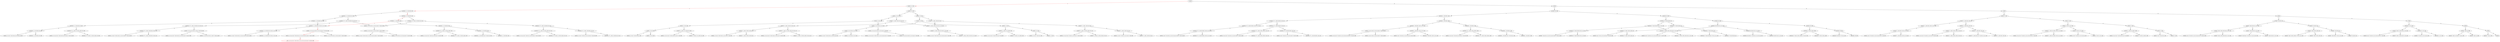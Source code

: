 strict digraph G {
  1 [ label="s3,N,[]" ];
  2 [ label="s5,N,[1, 2, 5, 9]" ];
  3 [ label="s1,N,[16, 1, 2, 19, 20, 5, 9]" ];
  4 [ label="s4,N,[16, 1, 2, 19, 20, 5, 9, 10]" ];
  5 [ label="s7,N,[16, 17, 1, 18, 2, 19, 20, 5, 9, 10, 11]" ];
  6 [ label="s0,N,[1, 2, 5, 9, 10, 11, 13, 14, 16, 17, 18, 19, 20]" ];
  7 [ label="s2,N,[1, 2, 5, 9, 10, 11, 13, 14, 16, 17, 18, 19, 20]" ];
  8 [ label="s6,N,[1, 2, 5, 6, 7, 8, 9, 10, 11, 12, 13, 14, 15, 16, 17, 18, 19, 20]" ];
  9 [ label="s6,N,[1, 2, 5, 9, 10, 11, 13, 14, 16, 17, 18, 19, 20]" ];
  10 [ label="s0,N,[16, 17, 1, 18, 2, 19, 20, 5, 9, 10, 11]" ];
  11 [ label="s2,N,[1, 2, 3, 4, 5, 9, 10, 11, 16, 17, 18, 19, 20]" ];
  12 [ label="s6,N,[1, 2, 3, 4, 5, 6, 7, 8, 9, 10, 11, 12, 15, 16, 17, 18, 19, 20]" ];
  13 [ label="s6,N,[1, 2, 3, 4, 5, 9, 10, 11, 16, 17, 18, 19, 20]" ];
  14 [ label="s2,N,[16, 17, 1, 18, 2, 19, 20, 5, 9, 10, 11]" ];
  15 [ label="s6,N,[1, 2, 5, 6, 7, 8, 9, 10, 11, 12, 15, 16, 17, 18, 19, 20]" ];
  16 [ label="s6,N,[16, 17, 1, 18, 2, 19, 20, 5, 9, 10, 11]" ];
  17 [ label="s7,N,[16, 1, 2, 19, 20, 5, 9, 10]" ];
  18 [ label="s0,N,[16, 1, 2, 19, 20, 5, 9, 10, 11, 13, 14]" ];
  19 [ label="s2,N,[1, 2, 3, 4, 5, 9, 10, 11, 13, 14, 16, 17, 18, 19, 20]" ];
  20 [ label="s6,Y,[1, 2, 3, 4, 5, 6, 7, 8, 9, 10, 11, 12, 13, 14, 15, 16, 17, 18, 19, 20]" ];
  21 [ color="red" label="_,Y,[1, 2, 3, 4, 5, 6, 7, 8, 9, 10, 11, 12, 13, 14, 15, 16, 17, 18, 19, 20]" ];
  22 [ label="s6,N,[1, 2, 3, 4, 5, 9, 10, 11, 13, 14, 16, 17, 18, 19, 20]" ];
  23 [ label="s2,N,[16, 1, 2, 19, 20, 5, 9, 10, 11, 13, 14]" ];
  24 [ label="s6,N,[1, 2, 5, 6, 7, 8, 9, 10, 11, 12, 13, 14, 15, 16, 19, 20]" ];
  25 [ label="s6,N,[16, 1, 2, 19, 20, 5, 9, 10, 11, 13, 14]" ];
  26 [ label="s0,N,[16, 1, 2, 19, 20, 5, 9, 10]" ];
  27 [ label="s2,N,[16, 17, 1, 18, 2, 3, 19, 4, 20, 5, 9, 10]" ];
  28 [ label="s6,N,[1, 2, 3, 4, 5, 6, 7, 8, 9, 10, 12, 15, 16, 17, 18, 19, 20]" ];
  29 [ label="s6,N,[16, 17, 1, 18, 2, 3, 19, 4, 20, 5, 9, 10]" ];
  30 [ label="s2,N,[16, 1, 2, 19, 20, 5, 9, 10]" ];
  31 [ label="s6,N,[1, 2, 5, 6, 7, 8, 9, 10, 12, 15, 16, 19, 20]" ];
  32 [ label="s6,N,[16, 1, 2, 19, 20, 5, 9, 10]" ];
  33 [ label="s4,N,[16, 1, 2, 19, 20, 5, 9]" ];
  34 [ label="s7,N,[16, 17, 1, 18, 2, 19, 20, 5, 9, 11]" ];
  35 [ label="s0,N,[16, 17, 1, 18, 2, 19, 20, 5, 9, 11]" ];
  36 [ label="s2,N,[16, 17, 1, 18, 2, 3, 19, 4, 20, 5, 9, 11]" ];
  37 [ label="s6,N,[1, 2, 3, 4, 5, 6, 7, 8, 9, 11, 12, 15, 16, 17, 18, 19, 20]" ];
  38 [ label="s6,N,[16, 17, 1, 18, 2, 3, 19, 4, 20, 5, 9, 11]" ];
  39 [ label="s2,N,[16, 17, 1, 18, 2, 19, 20, 5, 9, 11]" ];
  40 [ label="s6,N,[1, 2, 5, 6, 7, 8, 9, 11, 12, 15, 16, 17, 18, 19, 20]" ];
  41 [ label="s6,N,[16, 17, 1, 18, 2, 19, 20, 5, 9, 11]" ];
  42 [ label="s7,N,[16, 1, 2, 19, 20, 5, 9]" ];
  43 [ label="s0,N,[16, 1, 2, 19, 20, 5, 9]" ];
  44 [ label="s2,N,[16, 17, 1, 18, 2, 3, 19, 4, 20, 5, 9]" ];
  45 [ label="s6,N,[1, 2, 3, 4, 5, 6, 7, 8, 9, 12, 15, 16, 17, 18, 19, 20]" ];
  46 [ label="s6,N,[16, 17, 1, 18, 2, 3, 19, 4, 20, 5, 9]" ];
  47 [ label="s2,N,[16, 1, 2, 19, 20, 5, 9]" ];
  48 [ label="s6,N,[16, 1, 2, 19, 20, 5, 6, 7, 8, 9, 12, 15]" ];
  49 [ label="s6,N,[16, 1, 2, 19, 20, 5, 9]" ];
  50 [ label="s1,N,[1, 2, 5, 9]" ];
  51 [ label="s4,N,[1, 2, 5, 9, 10]" ];
  52 [ label="s7,N,[17, 1, 18, 2, 19, 5, 9, 10, 11]" ];
  53 [ label="s0,N,[17, 1, 18, 2, 19, 5, 9, 10, 11, 13, 14]" ];
  54 [ label="s2,N,[17, 1, 18, 2, 19, 5, 9, 10, 11, 13, 14]" ];
  55 [ label="s6,N,[1, 2, 5, 6, 7, 8, 9, 10, 11, 12, 13, 14, 15, 17, 18, 19]" ];
  56 [ label="s6,N,[17, 1, 18, 2, 19, 5, 9, 10, 11, 13, 14]" ];
  57 [ label="s0,N,[17, 1, 18, 2, 19, 5, 9, 10, 11]" ];
  58 [ label="s2,N,[17, 1, 18, 2, 3, 19, 4, 20, 5, 9, 10, 11]" ];
  59 [ label="s6,N,[1, 2, 3, 4, 5, 6, 7, 8, 9, 10, 11, 12, 15, 17, 18, 19, 20]" ];
  60 [ label="s6,N,[17, 1, 18, 2, 3, 19, 4, 20, 5, 9, 10, 11]" ];
  61 [ label="s2,N,[17, 1, 18, 2, 19, 5, 9, 10, 11]" ];
  62 [ label="s6,N,[1, 2, 5, 6, 7, 8, 9, 10, 11, 12, 15, 17, 18, 19]" ];
  63 [ label="s6,N,[17, 1, 18, 2, 19, 5, 9, 10, 11]" ];
  64 [ label="s7,N,[1, 2, 5, 9, 10]" ];
  65 [ label="s0,N,[1, 2, 5, 9, 10, 11, 13, 14]" ];
  66 [ label="s2,N,[1, 2, 3, 4, 5, 9, 10, 11, 13, 14, 17, 18, 20]" ];
  67 [ label="s6,N,[1, 2, 3, 4, 5, 6, 7, 8, 9, 10, 11, 12, 13, 14, 15, 17, 18, 20]" ];
  68 [ label="s6,N,[1, 2, 3, 4, 5, 9, 10, 11, 13, 14, 17, 18, 20]" ];
  69 [ label="s2,N,[1, 2, 5, 9, 10, 11, 13, 14]" ];
  70 [ label="s6,N,[1, 2, 5, 6, 7, 8, 9, 10, 11, 12, 13, 14, 15]" ];
  71 [ label="s6,N,[1, 2, 5, 9, 10, 11, 13, 14]" ];
  72 [ label="s0,N,[1, 2, 5, 9, 10]" ];
  73 [ label="s2,N,[17, 1, 18, 2, 3, 4, 20, 5, 9, 10]" ];
  74 [ label="s6,N,[1, 2, 3, 4, 5, 6, 7, 8, 9, 10, 12, 15, 17, 18, 20]" ];
  75 [ label="s6,N,[17, 1, 18, 2, 3, 4, 20, 5, 9, 10]" ];
  76 [ label="s2,N,[1, 2, 5, 9, 10]" ];
  77 [ label="s6,N,[1, 2, 5, 6, 7, 8, 9, 10, 12, 15]" ];
  78 [ label="s6,N,[1, 2, 5, 9, 10]" ];
  79 [ label="s4,N,[1, 2, 5, 9]" ];
  80 [ label="s7,N,[17, 1, 18, 2, 19, 5, 9, 11]" ];
  81 [ label="s0,N,[17, 1, 18, 2, 19, 5, 9, 11]" ];
  82 [ label="s2,N,[17, 1, 18, 2, 3, 19, 4, 20, 5, 9, 11]" ];
  83 [ label="s6,N,[1, 2, 3, 4, 5, 6, 7, 8, 9, 11, 12, 15, 17, 18, 19, 20]" ];
  84 [ label="s6,N,[17, 1, 18, 2, 3, 19, 4, 20, 5, 9, 11]" ];
  85 [ label="s2,N,[17, 1, 18, 2, 19, 5, 9, 11]" ];
  86 [ label="s6,N,[1, 2, 5, 6, 7, 8, 9, 11, 12, 15, 17, 18, 19]" ];
  87 [ label="s6,N,[17, 1, 18, 2, 19, 5, 9, 11]" ];
  88 [ label="s7,N,[1, 2, 5, 9]" ];
  89 [ label="s0,N,[1, 2, 5, 9]" ];
  90 [ label="s2,N,[17, 1, 18, 2, 3, 4, 20, 5, 9]" ];
  91 [ label="s6,N,[1, 2, 3, 4, 5, 6, 7, 8, 9, 12, 15, 17, 18, 20]" ];
  92 [ label="s6,N,[17, 1, 18, 2, 3, 4, 20, 5, 9]" ];
  93 [ label="s2,N,[1, 2, 5, 9]" ];
  94 [ label="s6,N,[1, 2, 5, 6, 7, 8, 9, 12, 15]" ];
  95 [ label="s6,N,[1, 2, 5, 9]" ];
  96 [ label="s5,N,[]" ];
  97 [ label="s1,N,[16, 19, 20]" ];
  98 [ label="s4,N,[16, 1, 19, 20, 5, 10]" ];
  99 [ label="s7,N,[16, 17, 1, 18, 19, 20, 5, 10, 11]" ];
  100 [ label="s0,N,[16, 17, 1, 18, 19, 20, 5, 10, 11, 13, 14]" ];
  101 [ label="s2,N,[16, 17, 1, 18, 19, 20, 5, 10, 11, 13, 14]" ];
  102 [ label="s6,N,[1, 5, 6, 7, 8, 10, 11, 12, 13, 14, 15, 16, 17, 18, 19, 20]" ];
  103 [ label="s6,N,[16, 17, 1, 18, 19, 20, 5, 10, 11, 13, 14]" ];
  104 [ label="s0,N,[16, 17, 1, 18, 19, 20, 5, 10, 11]" ];
  105 [ label="s2,N,[16, 17, 1, 18, 3, 19, 4, 20, 5, 10, 11]" ];
  106 [ label="s6,N,[1, 3, 4, 5, 6, 7, 8, 10, 11, 12, 15, 16, 17, 18, 19, 20]" ];
  107 [ label="s6,N,[16, 17, 1, 18, 3, 19, 4, 20, 5, 10, 11]" ];
  108 [ label="s2,N,[16, 17, 1, 18, 19, 20, 5, 10, 11]" ];
  109 [ label="s6,N,[1, 5, 6, 7, 8, 10, 11, 12, 15, 16, 17, 18, 19, 20]" ];
  110 [ label="s6,N,[16, 17, 1, 18, 19, 20, 5, 10, 11]" ];
  111 [ label="s7,N,[16, 1, 19, 20, 5, 10]" ];
  112 [ label="s0,N,[16, 1, 19, 20, 5, 10, 11, 13, 14]" ];
  113 [ label="s2,N,[1, 3, 4, 5, 10, 11, 13, 14, 16, 17, 18, 19, 20]" ];
  114 [ label="s6,N,[1, 3, 4, 5, 6, 7, 8, 10, 11, 12, 13, 14, 15, 16, 17, 18, 19, 20]" ];
  115 [ label="s6,N,[1, 3, 4, 5, 10, 11, 13, 14, 16, 17, 18, 19, 20]" ];
  116 [ label="s2,N,[16, 1, 19, 20, 5, 10, 11, 13, 14]" ];
  117 [ label="s6,N,[1, 5, 6, 7, 8, 10, 11, 12, 13, 14, 15, 16, 19, 20]" ];
  118 [ label="s6,N,[16, 1, 19, 20, 5, 10, 11, 13, 14]" ];
  119 [ label="s0,N,[16, 1, 19, 20, 5, 10]" ];
  120 [ label="s2,N,[16, 17, 1, 18, 3, 19, 4, 20, 5, 10]" ];
  121 [ label="s6,N,[1, 3, 4, 5, 6, 7, 8, 10, 12, 15, 16, 17, 18, 19, 20]" ];
  122 [ label="s6,N,[16, 17, 1, 18, 3, 19, 4, 20, 5, 10]" ];
  123 [ label="s2,N,[16, 1, 19, 20, 5, 10]" ];
  124 [ label="s6,N,[16, 1, 19, 20, 5, 6, 7, 8, 10, 12, 15]" ];
  125 [ label="s6,N,[16, 1, 19, 20, 5, 10]" ];
  126 [ label="s4,N,[16, 19, 20]" ];
  127 [ label="s7,N,[16, 17, 18, 19, 20, 11]" ];
  128 [ label="s0,N,[16, 17, 18, 19, 20, 10, 11, 13, 14]" ];
  129 [ label="s2,N,[16, 17, 18, 3, 19, 4, 20, 10, 11, 13, 14]" ];
  130 [ label="s6,N,[3, 4, 6, 7, 8, 10, 11, 12, 13, 14, 15, 16, 17, 18, 19, 20]" ];
  131 [ label="s6,N,[16, 17, 18, 3, 19, 4, 20, 10, 11, 13, 14]" ];
  132 [ label="s2,N,[16, 17, 18, 19, 20, 10, 11, 13, 14]" ];
  133 [ label="s6,N,[6, 7, 8, 10, 11, 12, 13, 14, 15, 16, 17, 18, 19, 20]" ];
  134 [ label="s6,N,[16, 17, 18, 19, 20, 10, 11, 13, 14]" ];
  135 [ label="s0,N,[16, 17, 18, 19, 20, 11]" ];
  136 [ label="s2,N,[16, 17, 18, 3, 19, 4, 20, 11]" ];
  137 [ label="s6,N,[3, 4, 6, 7, 8, 11, 12, 15, 16, 17, 18, 19, 20]" ];
  138 [ label="s6,N,[16, 17, 18, 3, 19, 4, 20, 11]" ];
  139 [ label="s2,N,[16, 17, 18, 19, 20, 11]" ];
  140 [ label="s6,N,[16, 17, 18, 19, 20, 6, 7, 8, 11, 12, 15]" ];
  141 [ label="s6,N,[16, 17, 18, 19, 20, 11]" ];
  142 [ label="s7,N,[16, 19, 20]" ];
  143 [ label="s0,N,[16, 19, 20, 10, 11, 13, 14]" ];
  144 [ label="s2,N,[16, 19, 20, 10, 11, 13, 14]" ];
  145 [ label="s6,N,[16, 19, 20, 6, 7, 8, 10, 11, 12, 13, 14, 15]" ];
  146 [ label="s6,N,[16, 19, 20, 10, 11, 13, 14]" ];
  147 [ label="s0,N,[16, 19, 20]" ];
  148 [ label="s2,N,[16, 17, 18, 3, 19, 4, 20]" ];
  149 [ label="s6,N,[16, 17, 18, 3, 19, 4, 20, 6, 7, 8, 12, 15]" ];
  150 [ label="s6,N,[16, 17, 18, 3, 19, 4, 20]" ];
  151 [ label="s2,N,[16, 19, 20]" ];
  152 [ label="s6,N,[16, 19, 20, 6, 7, 8, 12, 15]" ];
  153 [ label="s6,N,[16, 19, 20]" ];
  154 [ label="s1,N,[]" ];
  155 [ label="s4,N,[1, 5, 10]" ];
  156 [ label="s7,N,[17, 1, 18, 19, 5, 10, 11]" ];
  157 [ label="s0,N,[17, 1, 18, 19, 5, 10, 11, 13, 14]" ];
  158 [ label="s2,N,[17, 1, 18, 19, 5, 10, 11, 13, 14]" ];
  159 [ label="s6,N,[1, 5, 6, 7, 8, 10, 11, 12, 13, 14, 15, 17, 18, 19]" ];
  160 [ label="s6,N,[17, 1, 18, 19, 5, 10, 11, 13, 14]" ];
  161 [ label="s0,N,[17, 1, 18, 19, 5, 10, 11]" ];
  162 [ label="s2,N,[17, 1, 18, 3, 19, 4, 20, 5, 10, 11]" ];
  163 [ label="s6,N,[1, 3, 4, 5, 6, 7, 8, 10, 11, 12, 15, 17, 18, 19, 20]" ];
  164 [ label="s6,N,[17, 1, 18, 3, 19, 4, 20, 5, 10, 11]" ];
  165 [ label="s2,N,[17, 1, 18, 19, 5, 10, 11]" ];
  166 [ label="s6,N,[17, 1, 18, 19, 5, 6, 7, 8, 10, 11, 12, 15]" ];
  167 [ label="s6,N,[17, 1, 18, 19, 5, 10, 11]" ];
  168 [ label="s7,N,[1, 5, 10]" ];
  169 [ label="s0,N,[1, 5, 10, 11, 13, 14]" ];
  170 [ label="s2,N,[17, 1, 18, 3, 4, 20, 5, 10, 11, 13, 14]" ];
  171 [ label="s6,N,[1, 3, 4, 5, 6, 7, 8, 10, 11, 12, 13, 14, 15, 17, 18, 20]" ];
  172 [ label="s6,N,[17, 1, 18, 3, 4, 20, 5, 10, 11, 13, 14]" ];
  173 [ label="s2,N,[1, 5, 10, 11, 13, 14]" ];
  174 [ label="s6,N,[1, 5, 6, 7, 8, 10, 11, 12, 13, 14, 15]" ];
  175 [ label="s6,N,[1, 5, 10, 11, 13, 14]" ];
  176 [ label="s0,N,[1, 5, 10]" ];
  177 [ label="s2,N,[17, 1, 18, 3, 4, 20, 5, 10]" ];
  178 [ label="s6,N,[1, 3, 4, 5, 6, 7, 8, 10, 12, 15, 17, 18, 20]" ];
  179 [ label="s6,N,[17, 1, 18, 3, 4, 20, 5, 10]" ];
  180 [ label="s2,N,[1, 5, 10]" ];
  181 [ label="s6,N,[1, 5, 6, 7, 8, 10, 12, 15]" ];
  182 [ label="s6,N,[1, 5, 10]" ];
  183 [ label="s4,N,[]" ];
  184 [ label="s7,N,[17, 18, 19, 11]" ];
  185 [ label="s0,N,[17, 18, 19, 10, 11, 13, 14]" ];
  186 [ label="s2,N,[17, 18, 3, 19, 4, 20, 10, 11, 13, 14]" ];
  187 [ label="s6,N,[3, 4, 6, 7, 8, 10, 11, 12, 13, 14, 15, 17, 18, 19, 20]" ];
  188 [ label="s6,N,[17, 18, 3, 19, 4, 20, 10, 11, 13, 14]" ];
  189 [ label="s2,N,[17, 18, 19, 10, 11, 13, 14]" ];
  190 [ label="s6,N,[17, 18, 19, 6, 7, 8, 10, 11, 12, 13, 14, 15]" ];
  191 [ label="s6,N,[17, 18, 19, 10, 11, 13, 14]" ];
  192 [ label="s0,N,[17, 18, 19, 11]" ];
  193 [ label="s2,N,[17, 18, 3, 19, 4, 20, 11]" ];
  194 [ label="s6,N,[17, 18, 3, 19, 4, 20, 6, 7, 8, 11, 12, 15]" ];
  195 [ label="s6,N,[17, 18, 3, 19, 4, 20, 11]" ];
  196 [ label="s2,N,[17, 18, 19, 11]" ];
  197 [ label="s6,N,[17, 18, 19, 6, 7, 8, 11, 12, 15]" ];
  198 [ label="s6,N,[17, 18, 19, 11]" ];
  199 [ label="s7,N,[]" ];
  200 [ label="s0,N,[10, 11, 13, 14]" ];
  201 [ label="s2,N,[17, 18, 3, 4, 20, 10, 11, 13, 14]" ];
  202 [ label="s6,N,[3, 4, 6, 7, 8, 10, 11, 12, 13, 14, 15, 17, 18, 20]" ];
  203 [ label="s6,N,[17, 18, 3, 4, 20, 10, 11, 13, 14]" ];
  204 [ label="s2,N,[10, 11, 13, 14]" ];
  205 [ label="s6,N,[6, 7, 8, 10, 11, 12, 13, 14, 15]" ];
  206 [ label="s6,N,[10, 11, 13, 14]" ];
  207 [ label="s0,N,[]" ];
  208 [ label="s2,N,[17, 18, 3, 4, 20]" ];
  209 [ label="s6,N,[17, 18, 3, 4, 20, 6, 7, 8, 12, 15]" ];
  210 [ label="s6,N,[17, 18, 3, 4, 20]" ];
  211 [ label="s2,N,[]" ];
  212 [ label="s6,N,[6, 7, 8, 12, 15]" ];
  213 [ label="s6,N,[]" ];
  7 -> 8 [ label="1" ];
  7 -> 9 [ label="0" ];
  6 -> 7 [ label="0" ];
  5 -> 6 [ label="1" ];
  11 -> 12 [ label="1" ];
  11 -> 13 [ label="0" ];
  10 -> 11 [ label="1" ];
  14 -> 15 [ label="1" ];
  14 -> 16 [ label="0" ];
  10 -> 14 [ label="0" ];
  5 -> 10 [ label="0" ];
  4 -> 5 [ label="1" ];
  20 -> 21 [ color="red" label="0" ];
  19 -> 20 [ color="red" label="1" ];
  19 -> 22 [ label="0" ];
  18 -> 19 [ color="red" label="1" ];
  23 -> 24 [ label="1" ];
  23 -> 25 [ label="0" ];
  18 -> 23 [ label="0" ];
  17 -> 18 [ label="1" ];
  27 -> 28 [ label="1" ];
  27 -> 29 [ label="0" ];
  26 -> 27 [ label="1" ];
  30 -> 31 [ label="1" ];
  30 -> 32 [ label="0" ];
  26 -> 30 [ label="0" ];
  17 -> 26 [ label="0" ];
  4 -> 17 [ label="0" ];
  3 -> 4 [ label="1" ];
  34 -> 6 [ label="1" ];
  36 -> 37 [ label="1" ];
  36 -> 38 [ label="0" ];
  35 -> 36 [ label="1" ];
  39 -> 40 [ label="1" ];
  39 -> 41 [ label="0" ];
  35 -> 39 [ label="0" ];
  34 -> 35 [ label="0" ];
  33 -> 34 [ label="1" ];
  42 -> 18 [ color="red" label="1" ];
  44 -> 45 [ label="1" ];
  44 -> 46 [ label="0" ];
  43 -> 44 [ label="1" ];
  47 -> 48 [ label="1" ];
  47 -> 49 [ label="0" ];
  43 -> 47 [ label="0" ];
  42 -> 43 [ label="0" ];
  33 -> 42 [ color="red" label="0" ];
  3 -> 33 [ color="red" label="0" ];
  2 -> 3 [ color="red" label="1" ];
  54 -> 55 [ label="1" ];
  54 -> 56 [ label="0" ];
  53 -> 54 [ label="0" ];
  52 -> 53 [ label="1" ];
  58 -> 59 [ label="1" ];
  58 -> 60 [ label="0" ];
  57 -> 58 [ label="1" ];
  61 -> 62 [ label="1" ];
  61 -> 63 [ label="0" ];
  57 -> 61 [ label="0" ];
  52 -> 57 [ label="0" ];
  51 -> 52 [ label="1" ];
  66 -> 67 [ label="1" ];
  66 -> 68 [ label="0" ];
  65 -> 66 [ label="1" ];
  69 -> 70 [ label="1" ];
  69 -> 71 [ label="0" ];
  65 -> 69 [ label="0" ];
  64 -> 65 [ label="1" ];
  73 -> 74 [ label="1" ];
  73 -> 75 [ label="0" ];
  72 -> 73 [ label="1" ];
  76 -> 77 [ label="1" ];
  76 -> 78 [ label="0" ];
  72 -> 76 [ label="0" ];
  64 -> 72 [ label="0" ];
  51 -> 64 [ label="0" ];
  50 -> 51 [ label="1" ];
  80 -> 53 [ label="1" ];
  82 -> 83 [ label="1" ];
  82 -> 84 [ label="0" ];
  81 -> 82 [ label="1" ];
  85 -> 86 [ label="1" ];
  85 -> 87 [ label="0" ];
  81 -> 85 [ label="0" ];
  80 -> 81 [ label="0" ];
  79 -> 80 [ label="1" ];
  88 -> 65 [ label="1" ];
  90 -> 91 [ label="1" ];
  90 -> 92 [ label="0" ];
  89 -> 90 [ label="1" ];
  93 -> 94 [ label="1" ];
  93 -> 95 [ label="0" ];
  89 -> 93 [ label="0" ];
  88 -> 89 [ label="0" ];
  79 -> 88 [ label="0" ];
  50 -> 79 [ label="0" ];
  2 -> 50 [ label="0" ];
  1 -> 2 [ color="red" label="1" ];
  101 -> 102 [ label="1" ];
  101 -> 103 [ label="0" ];
  100 -> 101 [ label="0" ];
  99 -> 100 [ label="1" ];
  105 -> 106 [ label="1" ];
  105 -> 107 [ label="0" ];
  104 -> 105 [ label="1" ];
  108 -> 109 [ label="1" ];
  108 -> 110 [ label="0" ];
  104 -> 108 [ label="0" ];
  99 -> 104 [ label="0" ];
  98 -> 99 [ label="1" ];
  113 -> 114 [ label="1" ];
  113 -> 115 [ label="0" ];
  112 -> 113 [ label="1" ];
  116 -> 117 [ label="1" ];
  116 -> 118 [ label="0" ];
  112 -> 116 [ label="0" ];
  111 -> 112 [ label="1" ];
  120 -> 121 [ label="1" ];
  120 -> 122 [ label="0" ];
  119 -> 120 [ label="1" ];
  123 -> 124 [ label="1" ];
  123 -> 125 [ label="0" ];
  119 -> 123 [ label="0" ];
  111 -> 119 [ label="0" ];
  98 -> 111 [ label="0" ];
  97 -> 98 [ label="1" ];
  129 -> 130 [ label="1" ];
  129 -> 131 [ label="0" ];
  128 -> 129 [ label="1" ];
  132 -> 133 [ label="1" ];
  132 -> 134 [ label="0" ];
  128 -> 132 [ label="0" ];
  127 -> 128 [ label="1" ];
  136 -> 137 [ label="1" ];
  136 -> 138 [ label="0" ];
  135 -> 136 [ label="1" ];
  139 -> 140 [ label="1" ];
  139 -> 141 [ label="0" ];
  135 -> 139 [ label="0" ];
  127 -> 135 [ label="0" ];
  126 -> 127 [ label="1" ];
  143 -> 129 [ label="1" ];
  144 -> 145 [ label="1" ];
  144 -> 146 [ label="0" ];
  143 -> 144 [ label="0" ];
  142 -> 143 [ label="1" ];
  148 -> 149 [ label="1" ];
  148 -> 150 [ label="0" ];
  147 -> 148 [ label="1" ];
  151 -> 152 [ label="1" ];
  151 -> 153 [ label="0" ];
  147 -> 151 [ label="0" ];
  142 -> 147 [ label="0" ];
  126 -> 142 [ label="0" ];
  97 -> 126 [ label="0" ];
  96 -> 97 [ label="1" ];
  158 -> 159 [ label="1" ];
  158 -> 160 [ label="0" ];
  157 -> 158 [ label="0" ];
  156 -> 157 [ label="1" ];
  162 -> 163 [ label="1" ];
  162 -> 164 [ label="0" ];
  161 -> 162 [ label="1" ];
  165 -> 166 [ label="1" ];
  165 -> 167 [ label="0" ];
  161 -> 165 [ label="0" ];
  156 -> 161 [ label="0" ];
  155 -> 156 [ label="1" ];
  170 -> 171 [ label="1" ];
  170 -> 172 [ label="0" ];
  169 -> 170 [ label="1" ];
  173 -> 174 [ label="1" ];
  173 -> 175 [ label="0" ];
  169 -> 173 [ label="0" ];
  168 -> 169 [ label="1" ];
  177 -> 178 [ label="1" ];
  177 -> 179 [ label="0" ];
  176 -> 177 [ label="1" ];
  180 -> 181 [ label="1" ];
  180 -> 182 [ label="0" ];
  176 -> 180 [ label="0" ];
  168 -> 176 [ label="0" ];
  155 -> 168 [ label="0" ];
  154 -> 155 [ label="1" ];
  186 -> 187 [ label="1" ];
  186 -> 188 [ label="0" ];
  185 -> 186 [ label="1" ];
  189 -> 190 [ label="1" ];
  189 -> 191 [ label="0" ];
  185 -> 189 [ label="0" ];
  184 -> 185 [ label="1" ];
  193 -> 194 [ label="1" ];
  193 -> 195 [ label="0" ];
  192 -> 193 [ label="1" ];
  196 -> 197 [ label="1" ];
  196 -> 198 [ label="0" ];
  192 -> 196 [ label="0" ];
  184 -> 192 [ label="0" ];
  183 -> 184 [ label="1" ];
  201 -> 202 [ label="1" ];
  201 -> 203 [ label="0" ];
  200 -> 201 [ label="1" ];
  204 -> 205 [ label="1" ];
  204 -> 206 [ label="0" ];
  200 -> 204 [ label="0" ];
  199 -> 200 [ label="1" ];
  208 -> 209 [ label="1" ];
  208 -> 210 [ label="0" ];
  207 -> 208 [ label="1" ];
  211 -> 212 [ label="1" ];
  211 -> 213 [ label="0" ];
  207 -> 211 [ label="0" ];
  199 -> 207 [ label="0" ];
  183 -> 199 [ label="0" ];
  154 -> 183 [ label="0" ];
  96 -> 154 [ label="0" ];
  1 -> 96 [ label="0" ];
}
